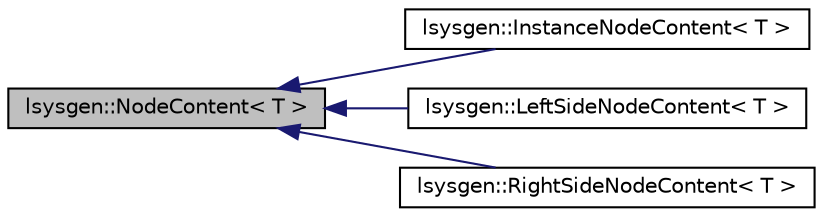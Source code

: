digraph "lsysgen::NodeContent&lt; T &gt;"
{
 // LATEX_PDF_SIZE
  edge [fontname="Helvetica",fontsize="10",labelfontname="Helvetica",labelfontsize="10"];
  node [fontname="Helvetica",fontsize="10",shape=record];
  rankdir="LR";
  Node1 [label="lsysgen::NodeContent\< T \>",height=0.2,width=0.4,color="black", fillcolor="grey75", style="filled", fontcolor="black",tooltip=" "];
  Node1 -> Node2 [dir="back",color="midnightblue",fontsize="10",style="solid",fontname="Helvetica"];
  Node2 [label="lsysgen::InstanceNodeContent\< T \>",height=0.2,width=0.4,color="black", fillcolor="white", style="filled",URL="$classlsysgen_1_1InstanceNodeContent.html",tooltip=" "];
  Node1 -> Node3 [dir="back",color="midnightblue",fontsize="10",style="solid",fontname="Helvetica"];
  Node3 [label="lsysgen::LeftSideNodeContent\< T \>",height=0.2,width=0.4,color="black", fillcolor="white", style="filled",URL="$classlsysgen_1_1LeftSideNodeContent.html",tooltip=" "];
  Node1 -> Node4 [dir="back",color="midnightblue",fontsize="10",style="solid",fontname="Helvetica"];
  Node4 [label="lsysgen::RightSideNodeContent\< T \>",height=0.2,width=0.4,color="black", fillcolor="white", style="filled",URL="$classlsysgen_1_1RightSideNodeContent.html",tooltip=" "];
}
